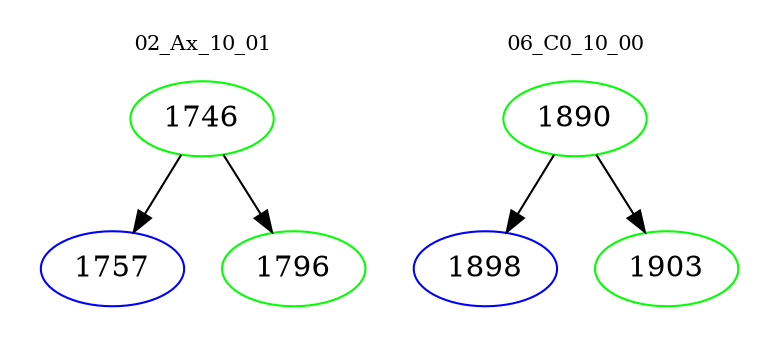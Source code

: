 digraph{
subgraph cluster_0 {
color = white
label = "02_Ax_10_01";
fontsize=10;
T0_1746 [label="1746", color="green"]
T0_1746 -> T0_1757 [color="black"]
T0_1757 [label="1757", color="blue"]
T0_1746 -> T0_1796 [color="black"]
T0_1796 [label="1796", color="green"]
}
subgraph cluster_1 {
color = white
label = "06_C0_10_00";
fontsize=10;
T1_1890 [label="1890", color="green"]
T1_1890 -> T1_1898 [color="black"]
T1_1898 [label="1898", color="blue"]
T1_1890 -> T1_1903 [color="black"]
T1_1903 [label="1903", color="green"]
}
}
